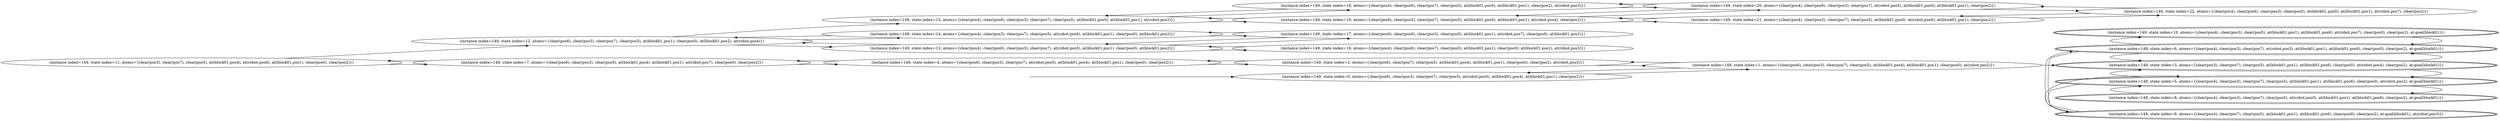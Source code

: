 digraph {
rankdir="LR"
s11[label="(instance index=149, state index=11, atoms={clear(pos3), clear(pos7), clear(pos5), at(block01,pos4), at(robot,pos6), at(block01,pos1), clear(pos0), clear(pos2)})"]
s7[label="(instance index=149, state index=7, atoms={clear(pos6), clear(pos3), clear(pos5), at(block01,pos4), at(block01,pos1), at(robot,pos7), clear(pos0), clear(pos2)})"]
s12[label="(instance index=149, state index=12, atoms={clear(pos6), clear(pos3), clear(pos7), clear(pos5), at(block01,pos1), clear(pos0), at(block01,pos2), at(robot,pos4)})"]
s4[label="(instance index=149, state index=4, atoms={clear(pos6), clear(pos3), clear(pos7), at(robot,pos5), at(block01,pos4), at(block01,pos1), clear(pos0), clear(pos2)})"]
s15[label="(instance index=149, state index=15, atoms={clear(pos4), clear(pos6), clear(pos3), clear(pos7), clear(pos5), at(block01,pos0), at(block01,pos1), at(robot,pos2)})"]
s14[label="(instance index=149, state index=14, atoms={clear(pos4), clear(pos3), clear(pos7), clear(pos5), at(robot,pos6), at(block01,pos1), clear(pos0), at(block01,pos2)})"]
s13[label="(instance index=149, state index=13, atoms={clear(pos4), clear(pos6), clear(pos3), clear(pos7), at(robot,pos5), at(block01,pos1), clear(pos0), at(block01,pos2)})"]
s2[label="(instance index=149, state index=2, atoms={clear(pos6), clear(pos7), clear(pos5), at(block01,pos4), at(block01,pos1), clear(pos0), clear(pos2), at(robot,pos3)})"]
s0[label="(instance index=149, state index=0, atoms={clear(pos6), clear(pos3), clear(pos7), clear(pos5), at(robot,pos0), at(block01,pos4), at(block01,pos1), clear(pos2)})"]
s19[label="(instance index=149, state index=19, atoms={clear(pos6), clear(pos3), clear(pos7), clear(pos5), at(block01,pos0), at(block01,pos1), at(robot,pos4), clear(pos2)})"]
s18[label="(instance index=149, state index=18, atoms={clear(pos4), clear(pos6), clear(pos7), clear(pos5), at(block01,pos0), at(block01,pos1), clear(pos2), at(robot,pos3)})"]
s17[label="(instance index=149, state index=17, atoms={clear(pos4), clear(pos6), clear(pos3), clear(pos5), at(block01,pos1), at(robot,pos7), clear(pos0), at(block01,pos2)})"]
s16[label="(instance index=149, state index=16, atoms={clear(pos4), clear(pos6), clear(pos7), clear(pos5), at(block01,pos1), clear(pos0), at(block01,pos2), at(robot,pos3)})"]
s1[label="(instance index=149, state index=1, atoms={clear(pos6), clear(pos3), clear(pos7), clear(pos5), at(block01,pos4), at(block01,pos1), clear(pos0), at(robot,pos2)})"]
s21[label="(instance index=149, state index=21, atoms={clear(pos4), clear(pos3), clear(pos7), clear(pos5), at(block01,pos0), at(robot,pos6), at(block01,pos1), clear(pos2)})"]
s20[label="(instance index=149, state index=20, atoms={clear(pos4), clear(pos6), clear(pos3), clear(pos7), at(robot,pos5), at(block01,pos0), at(block01,pos1), clear(pos2)})"]
s3[peripheries=2,label="(instance index=149, state index=3, atoms={clear(pos3), clear(pos7), clear(pos5), at(block01,pos1), at(block01,pos6), clear(pos0), at(robot,pos4), clear(pos2), at-goal(block01)})"]
s10[peripheries=2,label="(instance index=149, state index=10, atoms={clear(pos4), clear(pos3), clear(pos5), at(block01,pos1), at(block01,pos6), at(robot,pos7), clear(pos0), clear(pos2), at-goal(block01)})"]
s5[peripheries=2,label="(instance index=149, state index=5, atoms={clear(pos4), clear(pos3), clear(pos7), clear(pos5), at(block01,pos1), at(block01,pos6), clear(pos0), at(robot,pos2), at-goal(block01)})"]
s6[peripheries=2,label="(instance index=149, state index=6, atoms={clear(pos4), clear(pos3), clear(pos7), at(robot,pos5), at(block01,pos1), at(block01,pos6), clear(pos0), clear(pos2), at-goal(block01)})"]
s8[peripheries=2,label="(instance index=149, state index=8, atoms={clear(pos4), clear(pos3), clear(pos7), clear(pos5), at(robot,pos0), at(block01,pos1), at(block01,pos6), clear(pos2), at-goal(block01)})"]
s9[peripheries=2,label="(instance index=149, state index=9, atoms={clear(pos4), clear(pos7), clear(pos5), at(block01,pos1), at(block01,pos6), clear(pos0), clear(pos2), at-goal(block01), at(robot,pos3)})"]
s22[label="(instance index=149, state index=22, atoms={clear(pos4), clear(pos6), clear(pos3), clear(pos5), at(block01,pos0), at(block01,pos1), at(robot,pos7), clear(pos2)})"]
Dangling [ label = "", style = invis ]
{ rank = same; Dangling }
Dangling -> s0
{ rank = same; s0}
{ rank = same; s7,s12}
{ rank = same; s4,s15,s14,s13}
{ rank = same; s2,s0,s19,s18,s17,s16}
{ rank = same; s1,s21,s20}
{ rank = same; s3,s10,s5,s6,s8,s9,s22}
{
s11->s7
s11->s12
}
{
s7->s4
s7->s11
s12->s15
s12->s14
s12->s13
}
{
s4->s7
s4->s2
s15->s19
s15->s18
s14->s12
s14->s17
s13->s12
s13->s17
s13->s16
}
{
s2->s4
s2->s1
s0->s1
s19->s15
s19->s21
s19->s20
s18->s15
s18->s20
s17->s14
s17->s13
s16->s13
}
{
s1->s2
s1->s3
s1->s0
s21->s22
s21->s19
s20->s22
s20->s19
s20->s18
}
{
s3->s6
s3->s5
s10->s6
s5->s3
s5->s9
s5->s8
s6->s10
s6->s3
s6->s9
s8->s5
s9->s6
s9->s5
s22->s21
s22->s20
}
}
